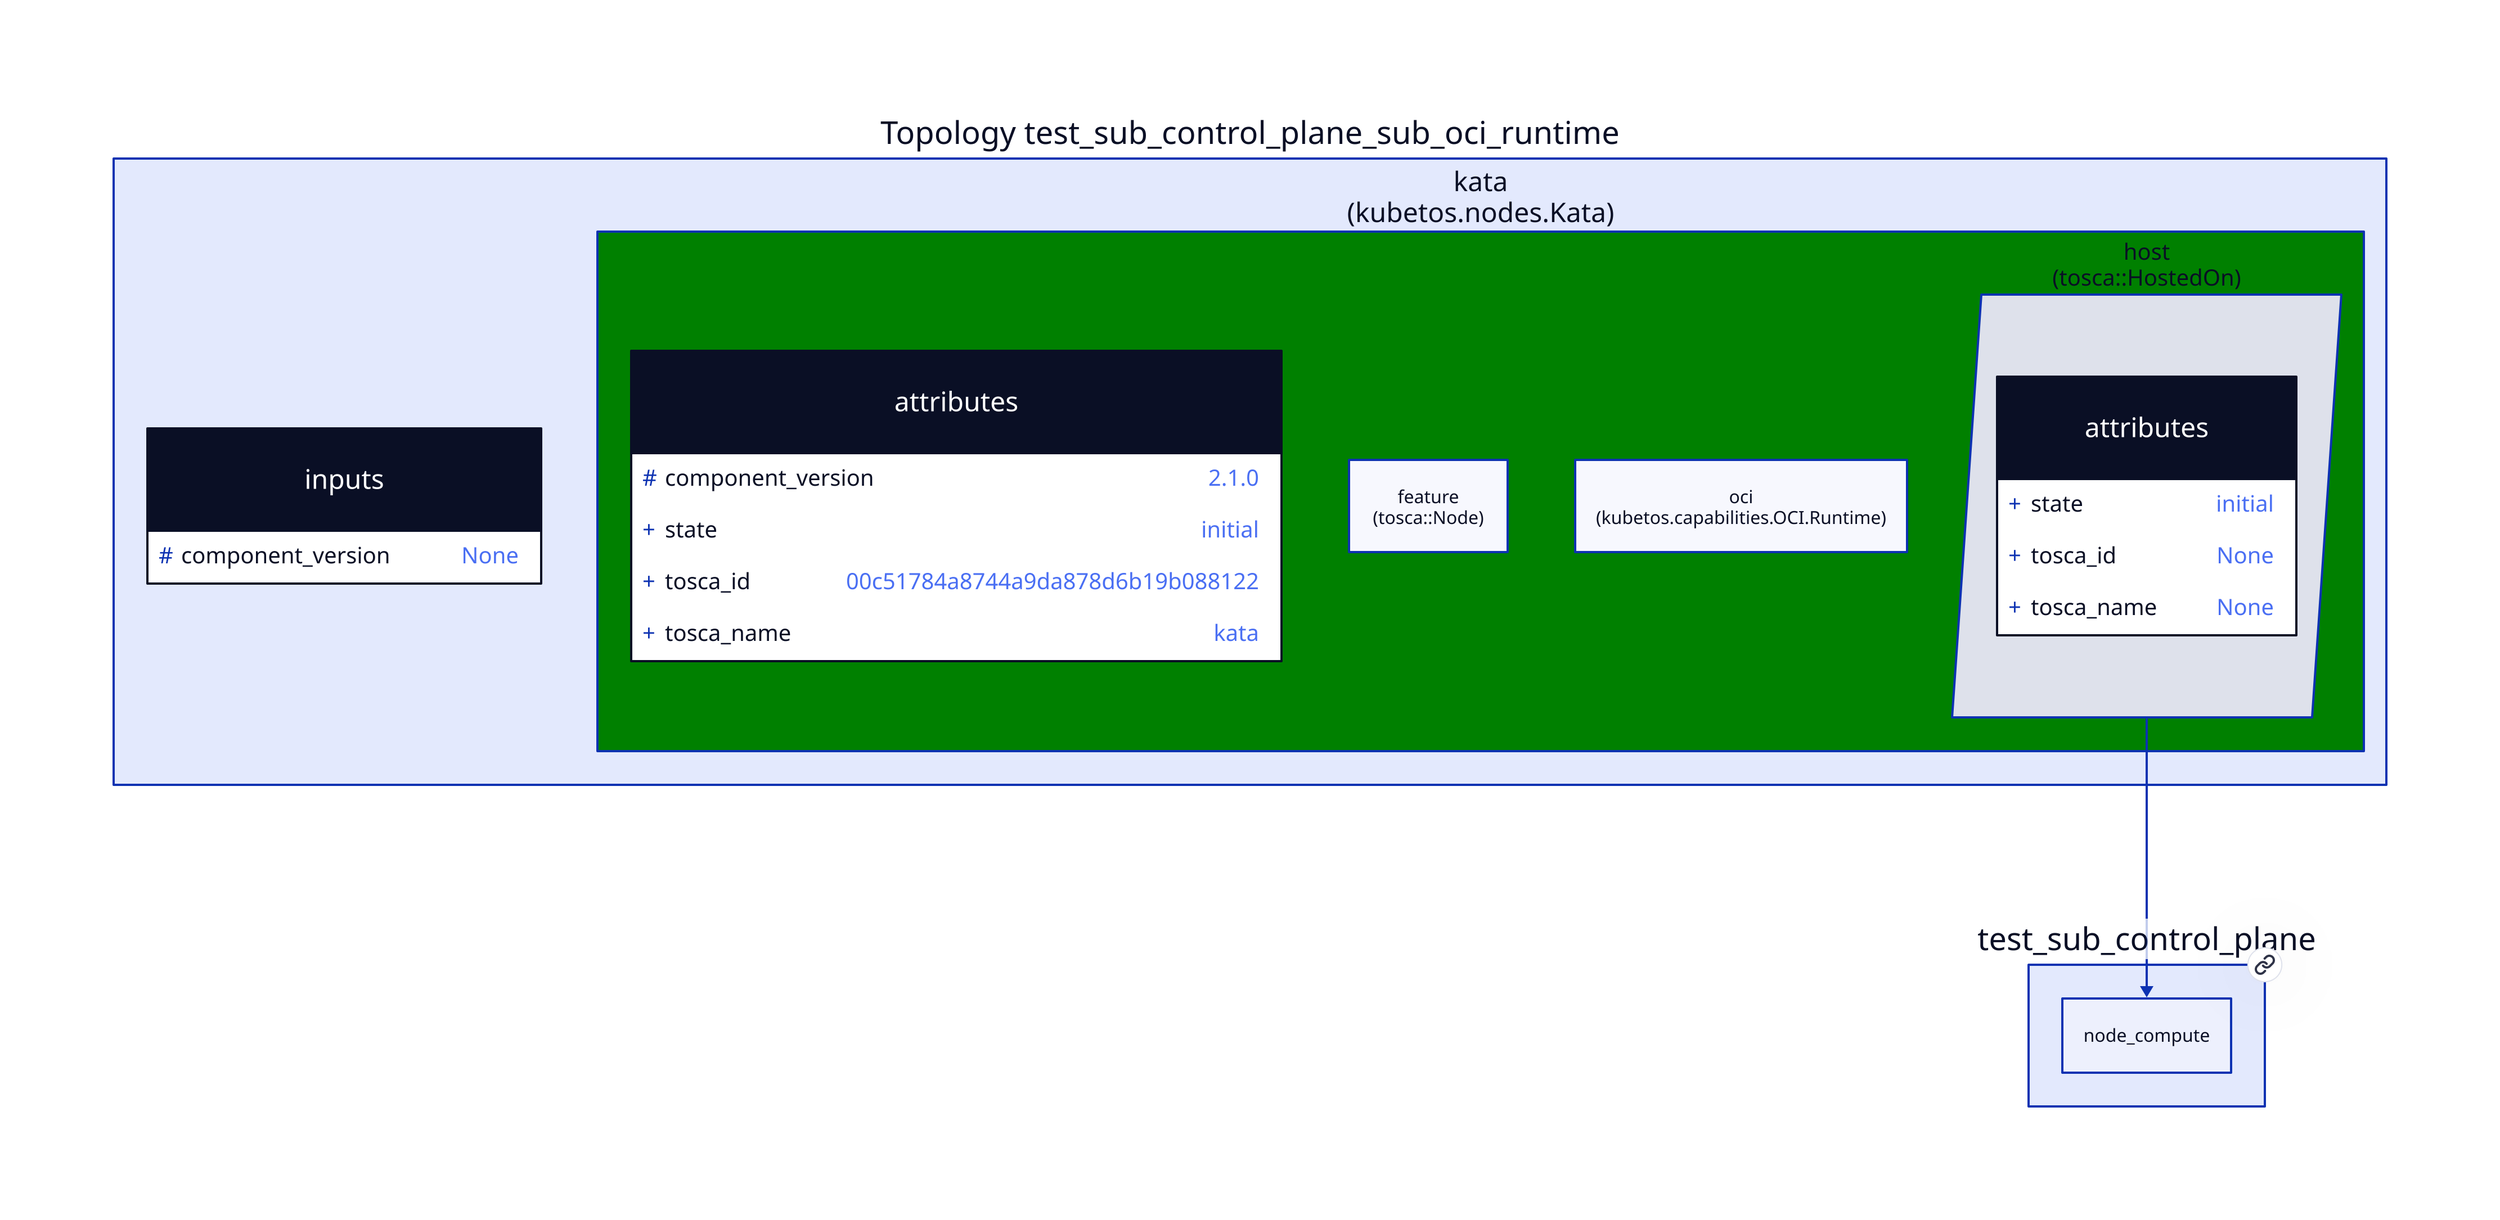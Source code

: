 
  test_sub_control_plane_sub_oci_runtime: "Topology test_sub_control_plane_sub_oci_runtime" {
  
  inputs {
    shape: class
  
    \#component_version: "None"
    
  }
  
  node_kata: "kata\n(kubetos.nodes.Kata)" {
  
    style { fill: green }
    
  attributes {
    shape: class
  
    \#component_version: "2.1.0"
    
    +state: "initial"
    
    +tosca_id: "00c51784a8744a9da878d6b19b088122"
    
    +tosca_name: "kata"
    
  }
  
  feature: "feature\n(tosca::Node)" {
  
  }
  
  oci: "oci\n(kubetos.capabilities.OCI.Runtime)" {
  
  }
  
  rel_host: "host\n(tosca::HostedOn)" {
    shape: parallelogram
  
  attributes {
    shape: class
  
    +state: "initial"
    
    +tosca_id: "None"
    
    +tosca_name: "None"
    
  }
  
  }
  
  }
  
  }
  
      test_sub_control_plane { link: "./test_sub_control_plane.svg" }
      test_sub_control_plane_sub_oci_runtime.node_kata.rel_host -> test_sub_control_plane.node_compute
      